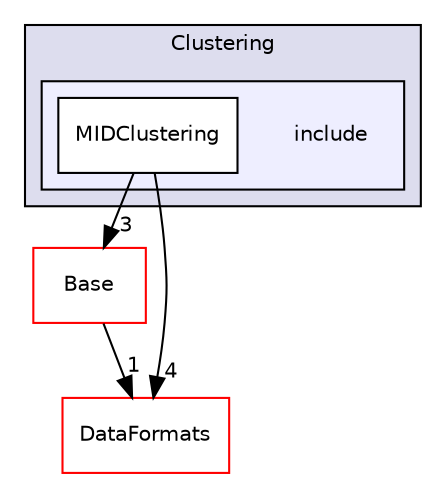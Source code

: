 digraph "/home/travis/build/AliceO2Group/AliceO2/Detectors/MUON/MID/Clustering/include" {
  bgcolor=transparent;
  compound=true
  node [ fontsize="10", fontname="Helvetica"];
  edge [ labelfontsize="10", labelfontname="Helvetica"];
  subgraph clusterdir_754f2fe7806627988f6bd801b7f2fe5b {
    graph [ bgcolor="#ddddee", pencolor="black", label="Clustering" fontname="Helvetica", fontsize="10", URL="dir_754f2fe7806627988f6bd801b7f2fe5b.html"]
  subgraph clusterdir_a71522c76b0f7d8d670e75fb93aba2fa {
    graph [ bgcolor="#eeeeff", pencolor="black", label="" URL="dir_a71522c76b0f7d8d670e75fb93aba2fa.html"];
    dir_a71522c76b0f7d8d670e75fb93aba2fa [shape=plaintext label="include"];
    dir_2bbbe666c8d4ce05154b99927cf1468d [shape=box label="MIDClustering" color="black" fillcolor="white" style="filled" URL="dir_2bbbe666c8d4ce05154b99927cf1468d.html"];
  }
  }
  dir_b5547b1068d53f0f904ee5a2a84992af [shape=box label="Base" color="red" URL="dir_b5547b1068d53f0f904ee5a2a84992af.html"];
  dir_2171f7ec022c5423887b07c69b2f5b48 [shape=box label="DataFormats" color="red" URL="dir_2171f7ec022c5423887b07c69b2f5b48.html"];
  dir_2bbbe666c8d4ce05154b99927cf1468d->dir_b5547b1068d53f0f904ee5a2a84992af [headlabel="3", labeldistance=1.5 headhref="dir_000355_000127.html"];
  dir_2bbbe666c8d4ce05154b99927cf1468d->dir_2171f7ec022c5423887b07c69b2f5b48 [headlabel="4", labeldistance=1.5 headhref="dir_000355_000055.html"];
  dir_b5547b1068d53f0f904ee5a2a84992af->dir_2171f7ec022c5423887b07c69b2f5b48 [headlabel="1", labeldistance=1.5 headhref="dir_000127_000055.html"];
}
